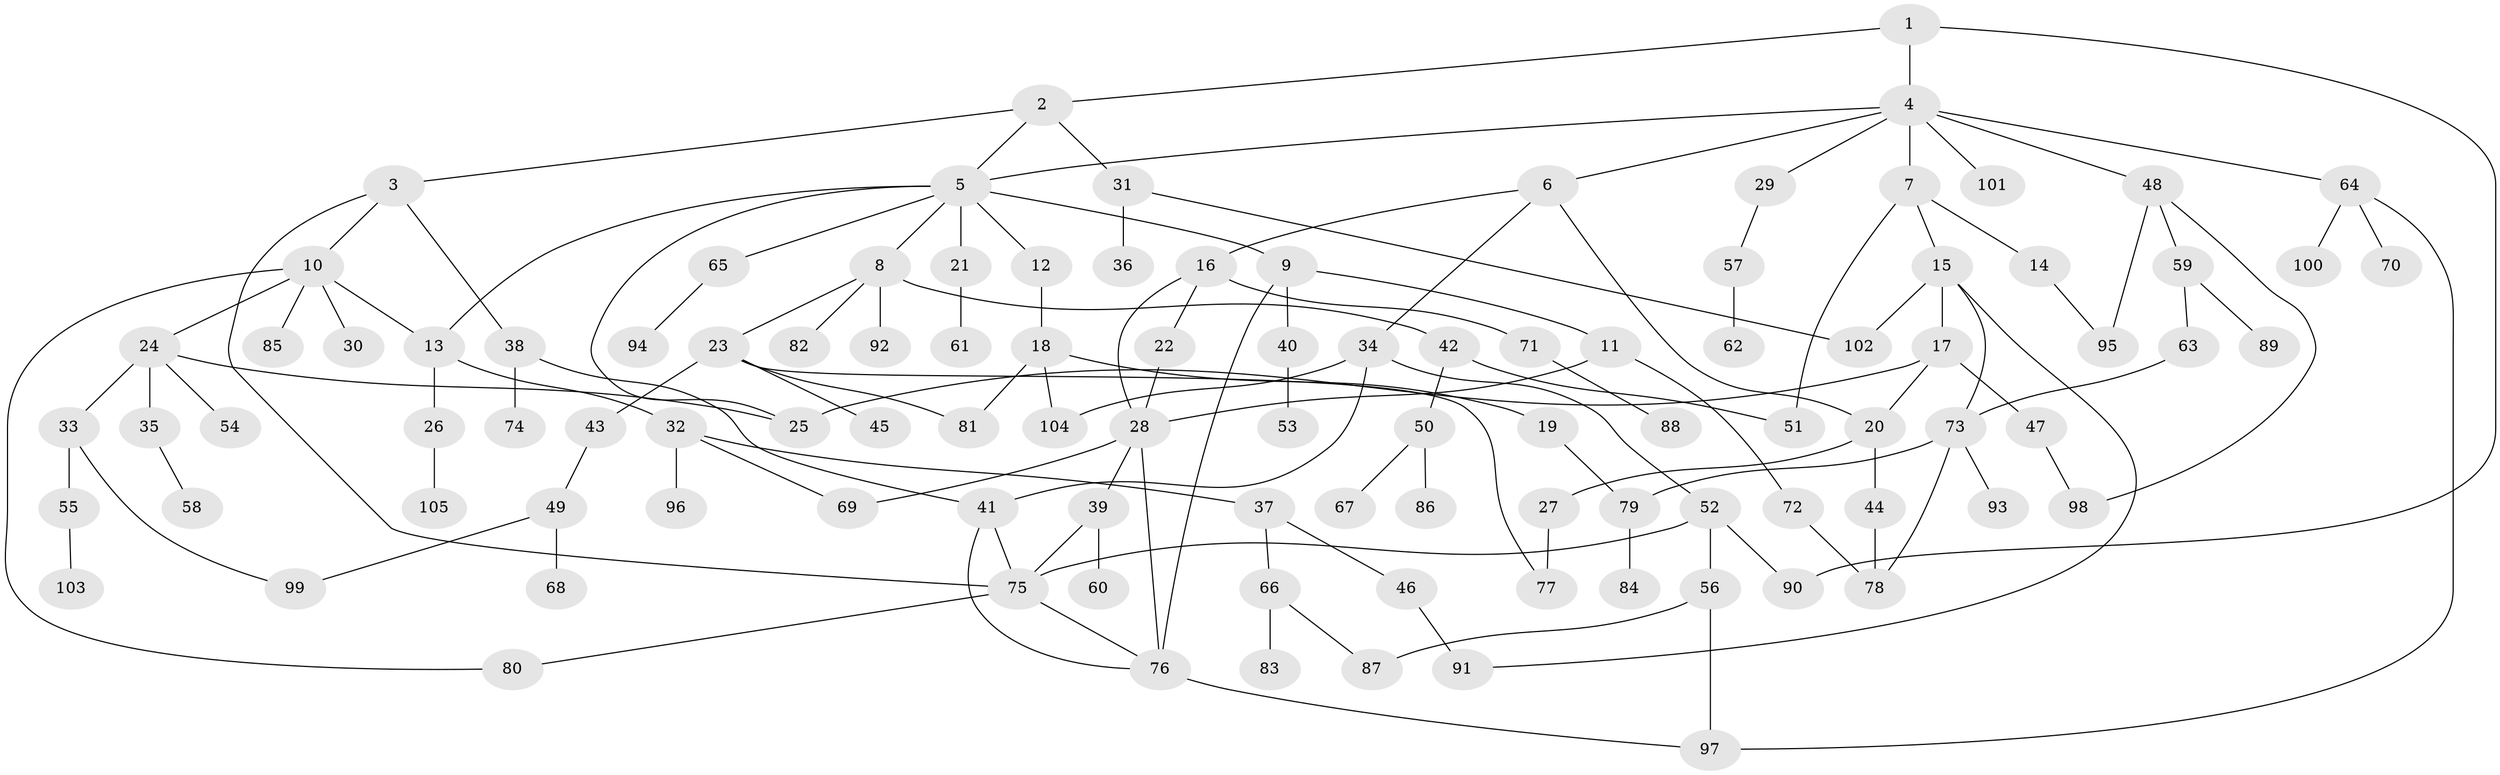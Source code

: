 // Generated by graph-tools (version 1.1) at 2025/25/03/09/25 03:25:26]
// undirected, 105 vertices, 137 edges
graph export_dot {
graph [start="1"]
  node [color=gray90,style=filled];
  1;
  2;
  3;
  4;
  5;
  6;
  7;
  8;
  9;
  10;
  11;
  12;
  13;
  14;
  15;
  16;
  17;
  18;
  19;
  20;
  21;
  22;
  23;
  24;
  25;
  26;
  27;
  28;
  29;
  30;
  31;
  32;
  33;
  34;
  35;
  36;
  37;
  38;
  39;
  40;
  41;
  42;
  43;
  44;
  45;
  46;
  47;
  48;
  49;
  50;
  51;
  52;
  53;
  54;
  55;
  56;
  57;
  58;
  59;
  60;
  61;
  62;
  63;
  64;
  65;
  66;
  67;
  68;
  69;
  70;
  71;
  72;
  73;
  74;
  75;
  76;
  77;
  78;
  79;
  80;
  81;
  82;
  83;
  84;
  85;
  86;
  87;
  88;
  89;
  90;
  91;
  92;
  93;
  94;
  95;
  96;
  97;
  98;
  99;
  100;
  101;
  102;
  103;
  104;
  105;
  1 -- 2;
  1 -- 4;
  1 -- 90;
  2 -- 3;
  2 -- 5;
  2 -- 31;
  3 -- 10;
  3 -- 38;
  3 -- 75;
  4 -- 6;
  4 -- 7;
  4 -- 29;
  4 -- 48;
  4 -- 64;
  4 -- 101;
  4 -- 5;
  5 -- 8;
  5 -- 9;
  5 -- 12;
  5 -- 21;
  5 -- 25;
  5 -- 65;
  5 -- 13;
  6 -- 16;
  6 -- 34;
  6 -- 20;
  7 -- 14;
  7 -- 15;
  7 -- 51;
  8 -- 23;
  8 -- 42;
  8 -- 82;
  8 -- 92;
  9 -- 11;
  9 -- 40;
  9 -- 76;
  10 -- 13;
  10 -- 24;
  10 -- 30;
  10 -- 80;
  10 -- 85;
  11 -- 28;
  11 -- 72;
  12 -- 18;
  13 -- 26;
  13 -- 32;
  14 -- 95;
  15 -- 17;
  15 -- 73;
  15 -- 91;
  15 -- 102;
  16 -- 22;
  16 -- 71;
  16 -- 28;
  17 -- 20;
  17 -- 47;
  17 -- 25;
  18 -- 19;
  18 -- 81;
  18 -- 104;
  19 -- 79;
  20 -- 27;
  20 -- 44;
  21 -- 61;
  22 -- 28;
  23 -- 43;
  23 -- 45;
  23 -- 77;
  23 -- 81;
  24 -- 33;
  24 -- 35;
  24 -- 54;
  24 -- 25;
  26 -- 105;
  27 -- 77;
  28 -- 39;
  28 -- 69;
  28 -- 76;
  29 -- 57;
  31 -- 36;
  31 -- 102;
  32 -- 37;
  32 -- 96;
  32 -- 69;
  33 -- 55;
  33 -- 99;
  34 -- 52;
  34 -- 41;
  34 -- 104;
  35 -- 58;
  37 -- 46;
  37 -- 66;
  38 -- 41;
  38 -- 74;
  39 -- 60;
  39 -- 75;
  40 -- 53;
  41 -- 76;
  41 -- 75;
  42 -- 50;
  42 -- 51;
  43 -- 49;
  44 -- 78;
  46 -- 91;
  47 -- 98;
  48 -- 59;
  48 -- 95;
  48 -- 98;
  49 -- 68;
  49 -- 99;
  50 -- 67;
  50 -- 86;
  52 -- 56;
  52 -- 90;
  52 -- 75;
  55 -- 103;
  56 -- 87;
  56 -- 97;
  57 -- 62;
  59 -- 63;
  59 -- 89;
  63 -- 73;
  64 -- 70;
  64 -- 100;
  64 -- 97;
  65 -- 94;
  66 -- 83;
  66 -- 87;
  71 -- 88;
  72 -- 78;
  73 -- 78;
  73 -- 93;
  73 -- 79;
  75 -- 76;
  75 -- 80;
  76 -- 97;
  79 -- 84;
}
